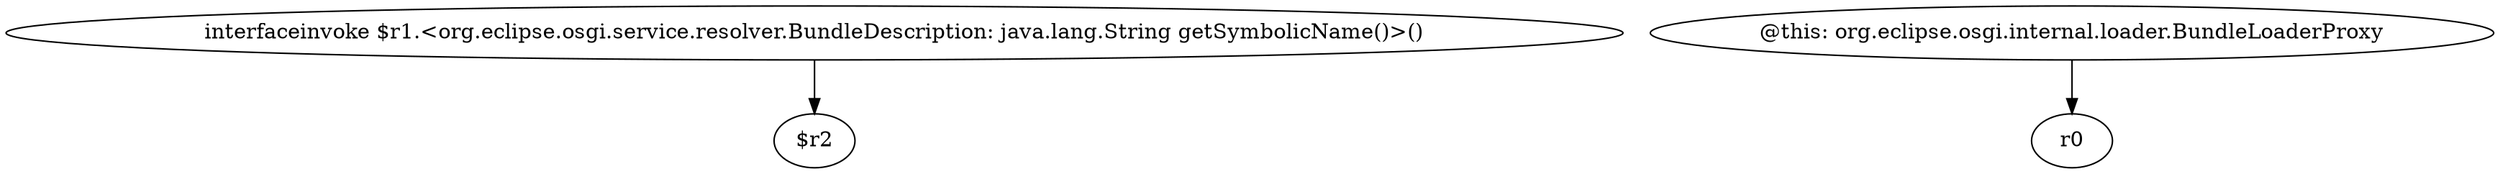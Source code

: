 digraph g {
0[label="interfaceinvoke $r1.<org.eclipse.osgi.service.resolver.BundleDescription: java.lang.String getSymbolicName()>()"]
1[label="$r2"]
0->1[label=""]
2[label="@this: org.eclipse.osgi.internal.loader.BundleLoaderProxy"]
3[label="r0"]
2->3[label=""]
}